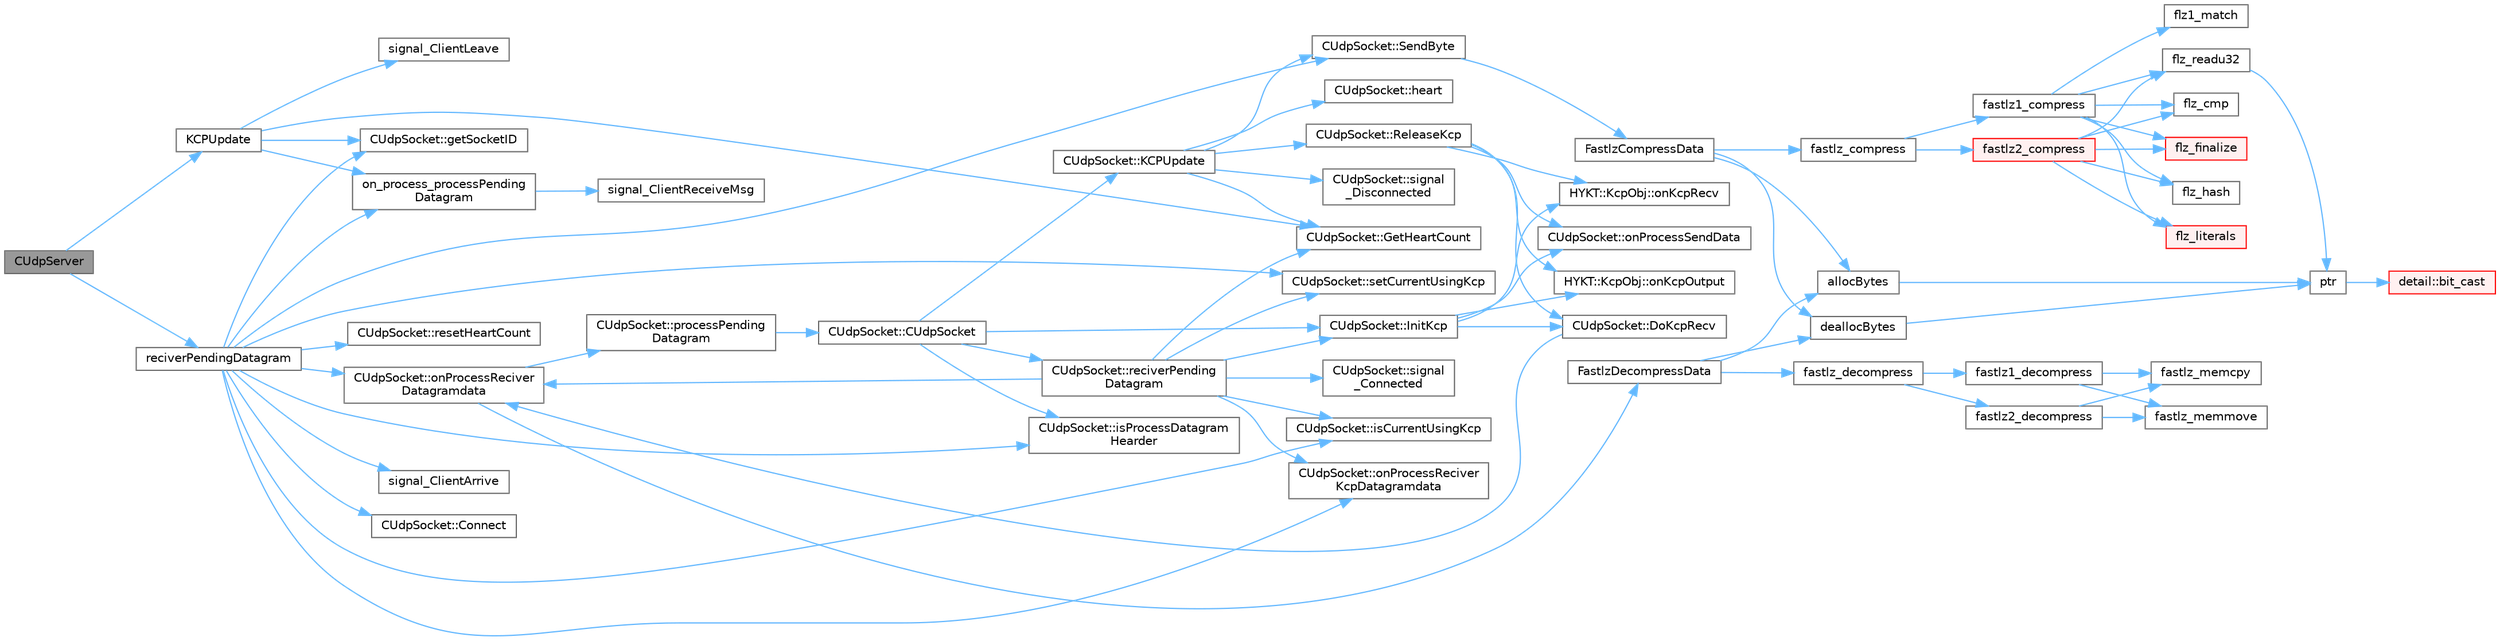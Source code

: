 digraph "CUdpServer"
{
 // LATEX_PDF_SIZE
  bgcolor="transparent";
  edge [fontname=Helvetica,fontsize=10,labelfontname=Helvetica,labelfontsize=10];
  node [fontname=Helvetica,fontsize=10,shape=box,height=0.2,width=0.4];
  rankdir="LR";
  Node1 [id="Node000001",label="CUdpServer",height=0.2,width=0.4,color="gray40", fillcolor="grey60", style="filled", fontcolor="black",tooltip=" "];
  Node1 -> Node2 [id="edge1_Node000001_Node000002",color="steelblue1",style="solid",tooltip=" "];
  Node2 [id="Node000002",label="KCPUpdate",height=0.2,width=0.4,color="grey40", fillcolor="white", style="filled",URL="$class_c_udp_server.html#a13640ae10c35f12a456274c76e452fe9",tooltip=" "];
  Node2 -> Node3 [id="edge2_Node000002_Node000003",color="steelblue1",style="solid",tooltip=" "];
  Node3 [id="Node000003",label="CUdpSocket::GetHeartCount",height=0.2,width=0.4,color="grey40", fillcolor="white", style="filled",URL="$class_c_udp_socket.html#a2c4327ba0c99cf506f89461cdf06737f",tooltip="得到当前心跳计数"];
  Node2 -> Node4 [id="edge3_Node000002_Node000004",color="steelblue1",style="solid",tooltip=" "];
  Node4 [id="Node000004",label="CUdpSocket::getSocketID",height=0.2,width=0.4,color="grey40", fillcolor="white", style="filled",URL="$class_c_udp_socket.html#ab41b608c568c2fa45b8affd16eac07fb",tooltip="得到SocketID"];
  Node2 -> Node5 [id="edge4_Node000002_Node000005",color="steelblue1",style="solid",tooltip=" "];
  Node5 [id="Node000005",label="on_process_processPending\lDatagram",height=0.2,width=0.4,color="grey40", fillcolor="white", style="filled",URL="$class_c_udp_server.html#a32c8ff0163e2fe2ee870c8f06e08357a",tooltip=" "];
  Node5 -> Node6 [id="edge5_Node000005_Node000006",color="steelblue1",style="solid",tooltip=" "];
  Node6 [id="Node000006",label="signal_ClientReceiveMsg",height=0.2,width=0.4,color="grey40", fillcolor="white", style="filled",URL="$class_c_udp_server.html#a70b6a87619fc596b1fdb3b32dc499a50",tooltip="处理收到的客户端信息"];
  Node2 -> Node7 [id="edge6_Node000002_Node000007",color="steelblue1",style="solid",tooltip=" "];
  Node7 [id="Node000007",label="signal_ClientLeave",height=0.2,width=0.4,color="grey40", fillcolor="white", style="filled",URL="$class_c_udp_server.html#a3a139157875282d58cc94d5d22fbac2f",tooltip="处理一个客户端离开"];
  Node1 -> Node8 [id="edge7_Node000001_Node000008",color="steelblue1",style="solid",tooltip=" "];
  Node8 [id="Node000008",label="reciverPendingDatagram",height=0.2,width=0.4,color="grey40", fillcolor="white", style="filled",URL="$class_c_udp_server.html#aec7b1554ec634e5cd21efe2ad61c1e47",tooltip=" "];
  Node8 -> Node9 [id="edge8_Node000008_Node000009",color="steelblue1",style="solid",tooltip=" "];
  Node9 [id="Node000009",label="CUdpSocket::Connect",height=0.2,width=0.4,color="grey40", fillcolor="white", style="filled",URL="$class_c_udp_socket.html#ab98a9cd442e32e79c320c79ff68c7737",tooltip="设置要连接的地址和端口"];
  Node8 -> Node4 [id="edge9_Node000008_Node000004",color="steelblue1",style="solid",tooltip=" "];
  Node8 -> Node10 [id="edge10_Node000008_Node000010",color="steelblue1",style="solid",tooltip=" "];
  Node10 [id="Node000010",label="CUdpSocket::isCurrentUsingKcp",height=0.2,width=0.4,color="grey40", fillcolor="white", style="filled",URL="$class_c_udp_socket.html#adc39678794f4673e111a2dc8c23b885b",tooltip="得到当前是否使用kcp"];
  Node8 -> Node11 [id="edge11_Node000008_Node000011",color="steelblue1",style="solid",tooltip=" "];
  Node11 [id="Node000011",label="CUdpSocket::isProcessDatagram\lHearder",height=0.2,width=0.4,color="grey40", fillcolor="white", style="filled",URL="$class_c_udp_socket.html#ac52372bf42443a554ca3ef371f817743",tooltip="得到一个信息是否处理完成"];
  Node8 -> Node5 [id="edge12_Node000008_Node000005",color="steelblue1",style="solid",tooltip=" "];
  Node8 -> Node12 [id="edge13_Node000008_Node000012",color="steelblue1",style="solid",tooltip=" "];
  Node12 [id="Node000012",label="CUdpSocket::onProcessReciver\lDatagramdata",height=0.2,width=0.4,color="grey40", fillcolor="white", style="filled",URL="$class_c_udp_socket.html#a0d607b7e6a1c94cc87f8e8a4acc50a33",tooltip="处理接收到的报文"];
  Node12 -> Node13 [id="edge14_Node000012_Node000013",color="steelblue1",style="solid",tooltip=" "];
  Node13 [id="Node000013",label="FastlzDecompressData",height=0.2,width=0.4,color="grey40", fillcolor="white", style="filled",URL="$common_8cpp.html#a4a392b934d85ed54106c471cad69665d",tooltip="fastlz 解压数据。"];
  Node13 -> Node14 [id="edge15_Node000013_Node000014",color="steelblue1",style="solid",tooltip=" "];
  Node14 [id="Node000014",label="allocBytes",height=0.2,width=0.4,color="grey40", fillcolor="white", style="filled",URL="$_ned_allocator_impl_8cpp.html#af15278d7a4bba22072363abe7b04fb1e",tooltip="分配指定大小的内存"];
  Node14 -> Node15 [id="edge16_Node000014_Node000015",color="steelblue1",style="solid",tooltip=" "];
  Node15 [id="Node000015",label="ptr",height=0.2,width=0.4,color="grey40", fillcolor="white", style="filled",URL="$format_8h.html#adb6e274f8eb0b74b2865215e1b49c535",tooltip="Converts p to const void* for pointer formatting."];
  Node15 -> Node16 [id="edge17_Node000015_Node000016",color="steelblue1",style="solid",tooltip=" "];
  Node16 [id="Node000016",label="detail::bit_cast",height=0.2,width=0.4,color="red", fillcolor="#FFF0F0", style="filled",URL="$namespacedetail.html#a68cc0da968a823f01db50bc3958c996a",tooltip=" "];
  Node13 -> Node19 [id="edge18_Node000013_Node000019",color="steelblue1",style="solid",tooltip=" "];
  Node19 [id="Node000019",label="deallocBytes",height=0.2,width=0.4,color="grey40", fillcolor="white", style="filled",URL="$_ned_allocator_impl_8cpp.html#a394ed5305e19853a8aa9203cdea51dd7",tooltip="释放内存"];
  Node19 -> Node15 [id="edge19_Node000019_Node000015",color="steelblue1",style="solid",tooltip=" "];
  Node13 -> Node20 [id="edge20_Node000013_Node000020",color="steelblue1",style="solid",tooltip=" "];
  Node20 [id="Node000020",label="fastlz_decompress",height=0.2,width=0.4,color="grey40", fillcolor="white", style="filled",URL="$fastlz_8c.html#a6cce72f3099f53d0cc244162180166b3",tooltip="通用解压缩函数"];
  Node20 -> Node21 [id="edge21_Node000020_Node000021",color="steelblue1",style="solid",tooltip=" "];
  Node21 [id="Node000021",label="fastlz1_decompress",height=0.2,width=0.4,color="grey40", fillcolor="white", style="filled",URL="$fastlz_8c.html#a5ae23e2c48377d079b775e6987518099",tooltip="级别 1 解压缩实现"];
  Node21 -> Node22 [id="edge22_Node000021_Node000022",color="steelblue1",style="solid",tooltip=" "];
  Node22 [id="Node000022",label="fastlz_memcpy",height=0.2,width=0.4,color="grey40", fillcolor="white", style="filled",URL="$fastlz_8c.html#a95d18238c9acb9ac4e0748cb7a14527f",tooltip="内存复制函数"];
  Node21 -> Node23 [id="edge23_Node000021_Node000023",color="steelblue1",style="solid",tooltip=" "];
  Node23 [id="Node000023",label="fastlz_memmove",height=0.2,width=0.4,color="grey40", fillcolor="white", style="filled",URL="$fastlz_8c.html#a5e118747cf5e94edea9db2538d4d2fb6",tooltip="自定义内存移动函数"];
  Node20 -> Node24 [id="edge24_Node000020_Node000024",color="steelblue1",style="solid",tooltip=" "];
  Node24 [id="Node000024",label="fastlz2_decompress",height=0.2,width=0.4,color="grey40", fillcolor="white", style="filled",URL="$fastlz_8c.html#a966be4548712ef5cac9708929f199976",tooltip="级别 2 解压缩实现"];
  Node24 -> Node22 [id="edge25_Node000024_Node000022",color="steelblue1",style="solid",tooltip=" "];
  Node24 -> Node23 [id="edge26_Node000024_Node000023",color="steelblue1",style="solid",tooltip=" "];
  Node12 -> Node25 [id="edge27_Node000012_Node000025",color="steelblue1",style="solid",tooltip=" "];
  Node25 [id="Node000025",label="CUdpSocket::processPending\lDatagram",height=0.2,width=0.4,color="grey40", fillcolor="white", style="filled",URL="$class_c_udp_socket.html#a643a52e771c46331915a2a817f8daefe",tooltip="处理接收到的消息"];
  Node25 -> Node26 [id="edge28_Node000025_Node000026",color="steelblue1",style="solid",tooltip=" "];
  Node26 [id="Node000026",label="CUdpSocket::CUdpSocket",height=0.2,width=0.4,color="grey40", fillcolor="white", style="filled",URL="$class_c_udp_socket.html#a10b374e4c9a9fc55d3193dec04ecb77a",tooltip="CUdpSocket::CUdpSocket"];
  Node26 -> Node27 [id="edge29_Node000026_Node000027",color="steelblue1",style="solid",tooltip=" "];
  Node27 [id="Node000027",label="CUdpSocket::InitKcp",height=0.2,width=0.4,color="grey40", fillcolor="white", style="filled",URL="$class_c_udp_socket.html#a893c83c649c1595b0027d14a705ef992",tooltip="初始Kcp"];
  Node27 -> Node28 [id="edge30_Node000027_Node000028",color="steelblue1",style="solid",tooltip=" "];
  Node28 [id="Node000028",label="CUdpSocket::DoKcpRecv",height=0.2,width=0.4,color="grey40", fillcolor="white", style="filled",URL="$class_c_udp_socket.html#a235c0d71fb7596cf053147501ee3b865",tooltip="kcp转换后消息处理"];
  Node28 -> Node12 [id="edge31_Node000028_Node000012",color="steelblue1",style="solid",tooltip=" "];
  Node27 -> Node29 [id="edge32_Node000027_Node000029",color="steelblue1",style="solid",tooltip=" "];
  Node29 [id="Node000029",label="HYKT::KcpObj::onKcpOutput",height=0.2,width=0.4,color="grey40", fillcolor="white", style="filled",URL="$class_h_y_k_t_1_1_kcp_obj.html#a4afabda74d00710ab2dbd9e141d36a7a",tooltip=" "];
  Node27 -> Node30 [id="edge33_Node000027_Node000030",color="steelblue1",style="solid",tooltip=" "];
  Node30 [id="Node000030",label="HYKT::KcpObj::onKcpRecv",height=0.2,width=0.4,color="grey40", fillcolor="white", style="filled",URL="$class_h_y_k_t_1_1_kcp_obj.html#ae6945bcd24f14c7c0e9667d8a7d5a396",tooltip=" "];
  Node27 -> Node31 [id="edge34_Node000027_Node000031",color="steelblue1",style="solid",tooltip=" "];
  Node31 [id="Node000031",label="CUdpSocket::onProcessSendData",height=0.2,width=0.4,color="grey40", fillcolor="white", style="filled",URL="$class_c_udp_socket.html#a09daa5dc8dd0e303411d308a2d676281",tooltip="处理发送报文"];
  Node26 -> Node11 [id="edge35_Node000026_Node000011",color="steelblue1",style="solid",tooltip=" "];
  Node26 -> Node32 [id="edge36_Node000026_Node000032",color="steelblue1",style="solid",tooltip=" "];
  Node32 [id="Node000032",label="CUdpSocket::KCPUpdate",height=0.2,width=0.4,color="grey40", fillcolor="white", style="filled",URL="$class_c_udp_socket.html#a13640ae10c35f12a456274c76e452fe9",tooltip=" "];
  Node32 -> Node3 [id="edge37_Node000032_Node000003",color="steelblue1",style="solid",tooltip=" "];
  Node32 -> Node33 [id="edge38_Node000032_Node000033",color="steelblue1",style="solid",tooltip=" "];
  Node33 [id="Node000033",label="CUdpSocket::heart",height=0.2,width=0.4,color="grey40", fillcolor="white", style="filled",URL="$class_c_udp_socket.html#a6145ba82911306580ae61d2b8044c512",tooltip="心跳计数"];
  Node32 -> Node34 [id="edge39_Node000032_Node000034",color="steelblue1",style="solid",tooltip=" "];
  Node34 [id="Node000034",label="CUdpSocket::ReleaseKcp",height=0.2,width=0.4,color="grey40", fillcolor="white", style="filled",URL="$class_c_udp_socket.html#aca586d38fa713cb0e8ac286b0b772e27",tooltip="释放Kcp"];
  Node34 -> Node28 [id="edge40_Node000034_Node000028",color="steelblue1",style="solid",tooltip=" "];
  Node34 -> Node29 [id="edge41_Node000034_Node000029",color="steelblue1",style="solid",tooltip=" "];
  Node34 -> Node30 [id="edge42_Node000034_Node000030",color="steelblue1",style="solid",tooltip=" "];
  Node34 -> Node31 [id="edge43_Node000034_Node000031",color="steelblue1",style="solid",tooltip=" "];
  Node32 -> Node35 [id="edge44_Node000032_Node000035",color="steelblue1",style="solid",tooltip=" "];
  Node35 [id="Node000035",label="CUdpSocket::SendByte",height=0.2,width=0.4,color="grey40", fillcolor="white", style="filled",URL="$class_c_udp_socket.html#a3e1a099823c321147e806486b8b5ace0",tooltip="发送报文(正常)"];
  Node35 -> Node36 [id="edge45_Node000035_Node000036",color="steelblue1",style="solid",tooltip=" "];
  Node36 [id="Node000036",label="FastlzCompressData",height=0.2,width=0.4,color="grey40", fillcolor="white", style="filled",URL="$common_8cpp.html#a18f079fdf22e51b397aecbc9b760de21",tooltip="fastlz 压缩数据。"];
  Node36 -> Node14 [id="edge46_Node000036_Node000014",color="steelblue1",style="solid",tooltip=" "];
  Node36 -> Node19 [id="edge47_Node000036_Node000019",color="steelblue1",style="solid",tooltip=" "];
  Node36 -> Node37 [id="edge48_Node000036_Node000037",color="steelblue1",style="solid",tooltip=" "];
  Node37 [id="Node000037",label="fastlz_compress",height=0.2,width=0.4,color="grey40", fillcolor="white", style="filled",URL="$fastlz_8c.html#aa8b12c16f2514c6cd2a6748a9d6bce4d",tooltip="通用压缩函数"];
  Node37 -> Node38 [id="edge49_Node000037_Node000038",color="steelblue1",style="solid",tooltip=" "];
  Node38 [id="Node000038",label="fastlz1_compress",height=0.2,width=0.4,color="grey40", fillcolor="white", style="filled",URL="$fastlz_8c.html#a1f149a66a870832b28adbd7a3e0464e3",tooltip="级别 1 压缩实现"];
  Node38 -> Node39 [id="edge50_Node000038_Node000039",color="steelblue1",style="solid",tooltip=" "];
  Node39 [id="Node000039",label="flz1_match",height=0.2,width=0.4,color="grey40", fillcolor="white", style="filled",URL="$fastlz_8c.html#ae3fa1b75c06606b5876ae53a208b0869",tooltip="级别 1 压缩的匹配编码"];
  Node38 -> Node40 [id="edge51_Node000038_Node000040",color="steelblue1",style="solid",tooltip=" "];
  Node40 [id="Node000040",label="flz_cmp",height=0.2,width=0.4,color="grey40", fillcolor="white", style="filled",URL="$fastlz_8c.html#a4734cddbda700701b928ea1c9462a280",tooltip="比较两个数据块"];
  Node38 -> Node41 [id="edge52_Node000038_Node000041",color="steelblue1",style="solid",tooltip=" "];
  Node41 [id="Node000041",label="flz_finalize",height=0.2,width=0.4,color="red", fillcolor="#FFF0F0", style="filled",URL="$fastlz_8c.html#aad3ee3ccbad499327027d24ea6140169",tooltip="最终字面量处理"];
  Node38 -> Node43 [id="edge53_Node000038_Node000043",color="steelblue1",style="solid",tooltip=" "];
  Node43 [id="Node000043",label="flz_hash",height=0.2,width=0.4,color="grey40", fillcolor="white", style="filled",URL="$fastlz_8c.html#a68cbcb6b0d615ae53e2303a4a9b5ab70",tooltip="计算哈希值"];
  Node38 -> Node44 [id="edge54_Node000038_Node000044",color="steelblue1",style="solid",tooltip=" "];
  Node44 [id="Node000044",label="flz_literals",height=0.2,width=0.4,color="red", fillcolor="#FFF0F0", style="filled",URL="$fastlz_8c.html#a154d7b313ffcf534c30642f0af6d4641",tooltip="处理字面量数据"];
  Node38 -> Node47 [id="edge55_Node000038_Node000047",color="steelblue1",style="solid",tooltip=" "];
  Node47 [id="Node000047",label="flz_readu32",height=0.2,width=0.4,color="grey40", fillcolor="white", style="filled",URL="$fastlz_8c.html#a840ac800deb7c00f2994ef2663819817",tooltip="读取 32 位无符号整数"];
  Node47 -> Node15 [id="edge56_Node000047_Node000015",color="steelblue1",style="solid",tooltip=" "];
  Node37 -> Node48 [id="edge57_Node000037_Node000048",color="steelblue1",style="solid",tooltip=" "];
  Node48 [id="Node000048",label="fastlz2_compress",height=0.2,width=0.4,color="red", fillcolor="#FFF0F0", style="filled",URL="$fastlz_8c.html#a06ae67595a80640a59169dfa4a5c8b44",tooltip="级别 2 压缩实现"];
  Node48 -> Node40 [id="edge58_Node000048_Node000040",color="steelblue1",style="solid",tooltip=" "];
  Node48 -> Node41 [id="edge59_Node000048_Node000041",color="steelblue1",style="solid",tooltip=" "];
  Node48 -> Node43 [id="edge60_Node000048_Node000043",color="steelblue1",style="solid",tooltip=" "];
  Node48 -> Node44 [id="edge61_Node000048_Node000044",color="steelblue1",style="solid",tooltip=" "];
  Node48 -> Node47 [id="edge62_Node000048_Node000047",color="steelblue1",style="solid",tooltip=" "];
  Node32 -> Node50 [id="edge63_Node000032_Node000050",color="steelblue1",style="solid",tooltip=" "];
  Node50 [id="Node000050",label="CUdpSocket::signal\l_Disconnected",height=0.2,width=0.4,color="grey40", fillcolor="white", style="filled",URL="$class_c_udp_socket.html#adec7532862d9d9fde62c8f2e19595a15",tooltip="处理连接断掉"];
  Node26 -> Node51 [id="edge64_Node000026_Node000051",color="steelblue1",style="solid",tooltip=" "];
  Node51 [id="Node000051",label="CUdpSocket::reciverPending\lDatagram",height=0.2,width=0.4,color="grey40", fillcolor="white", style="filled",URL="$class_c_udp_socket.html#aec7b1554ec634e5cd21efe2ad61c1e47",tooltip=" "];
  Node51 -> Node3 [id="edge65_Node000051_Node000003",color="steelblue1",style="solid",tooltip=" "];
  Node51 -> Node27 [id="edge66_Node000051_Node000027",color="steelblue1",style="solid",tooltip=" "];
  Node51 -> Node10 [id="edge67_Node000051_Node000010",color="steelblue1",style="solid",tooltip=" "];
  Node51 -> Node12 [id="edge68_Node000051_Node000012",color="steelblue1",style="solid",tooltip=" "];
  Node51 -> Node52 [id="edge69_Node000051_Node000052",color="steelblue1",style="solid",tooltip=" "];
  Node52 [id="Node000052",label="CUdpSocket::onProcessReciver\lKcpDatagramdata",height=0.2,width=0.4,color="grey40", fillcolor="white", style="filled",URL="$class_c_udp_socket.html#aa2631ed02805f624d45dd1eb4cbf9545",tooltip="kcp处理接收到的报文"];
  Node51 -> Node53 [id="edge70_Node000051_Node000053",color="steelblue1",style="solid",tooltip=" "];
  Node53 [id="Node000053",label="CUdpSocket::setCurrentUsingKcp",height=0.2,width=0.4,color="grey40", fillcolor="white", style="filled",URL="$class_c_udp_socket.html#a57390bbbe6e3e9445a2f2c8d753c8643",tooltip="设置当前是否使用KCP"];
  Node51 -> Node54 [id="edge71_Node000051_Node000054",color="steelblue1",style="solid",tooltip=" "];
  Node54 [id="Node000054",label="CUdpSocket::signal\l_Connected",height=0.2,width=0.4,color="grey40", fillcolor="white", style="filled",URL="$class_c_udp_socket.html#a0e525392b5eaf4b32414abf70c4d655a",tooltip="处理连接成功"];
  Node8 -> Node52 [id="edge72_Node000008_Node000052",color="steelblue1",style="solid",tooltip=" "];
  Node8 -> Node55 [id="edge73_Node000008_Node000055",color="steelblue1",style="solid",tooltip=" "];
  Node55 [id="Node000055",label="CUdpSocket::resetHeartCount",height=0.2,width=0.4,color="grey40", fillcolor="white", style="filled",URL="$class_c_udp_socket.html#a8e93dd2f2eff6462fdc5af83e66df096",tooltip="重置当前心跳"];
  Node8 -> Node35 [id="edge74_Node000008_Node000035",color="steelblue1",style="solid",tooltip=" "];
  Node8 -> Node53 [id="edge75_Node000008_Node000053",color="steelblue1",style="solid",tooltip=" "];
  Node8 -> Node56 [id="edge76_Node000008_Node000056",color="steelblue1",style="solid",tooltip=" "];
  Node56 [id="Node000056",label="signal_ClientArrive",height=0.2,width=0.4,color="grey40", fillcolor="white", style="filled",URL="$class_c_udp_server.html#aaf86358960ad3e720ea3c733365d9e01",tooltip="处理一个新的客户端到达"];
}
